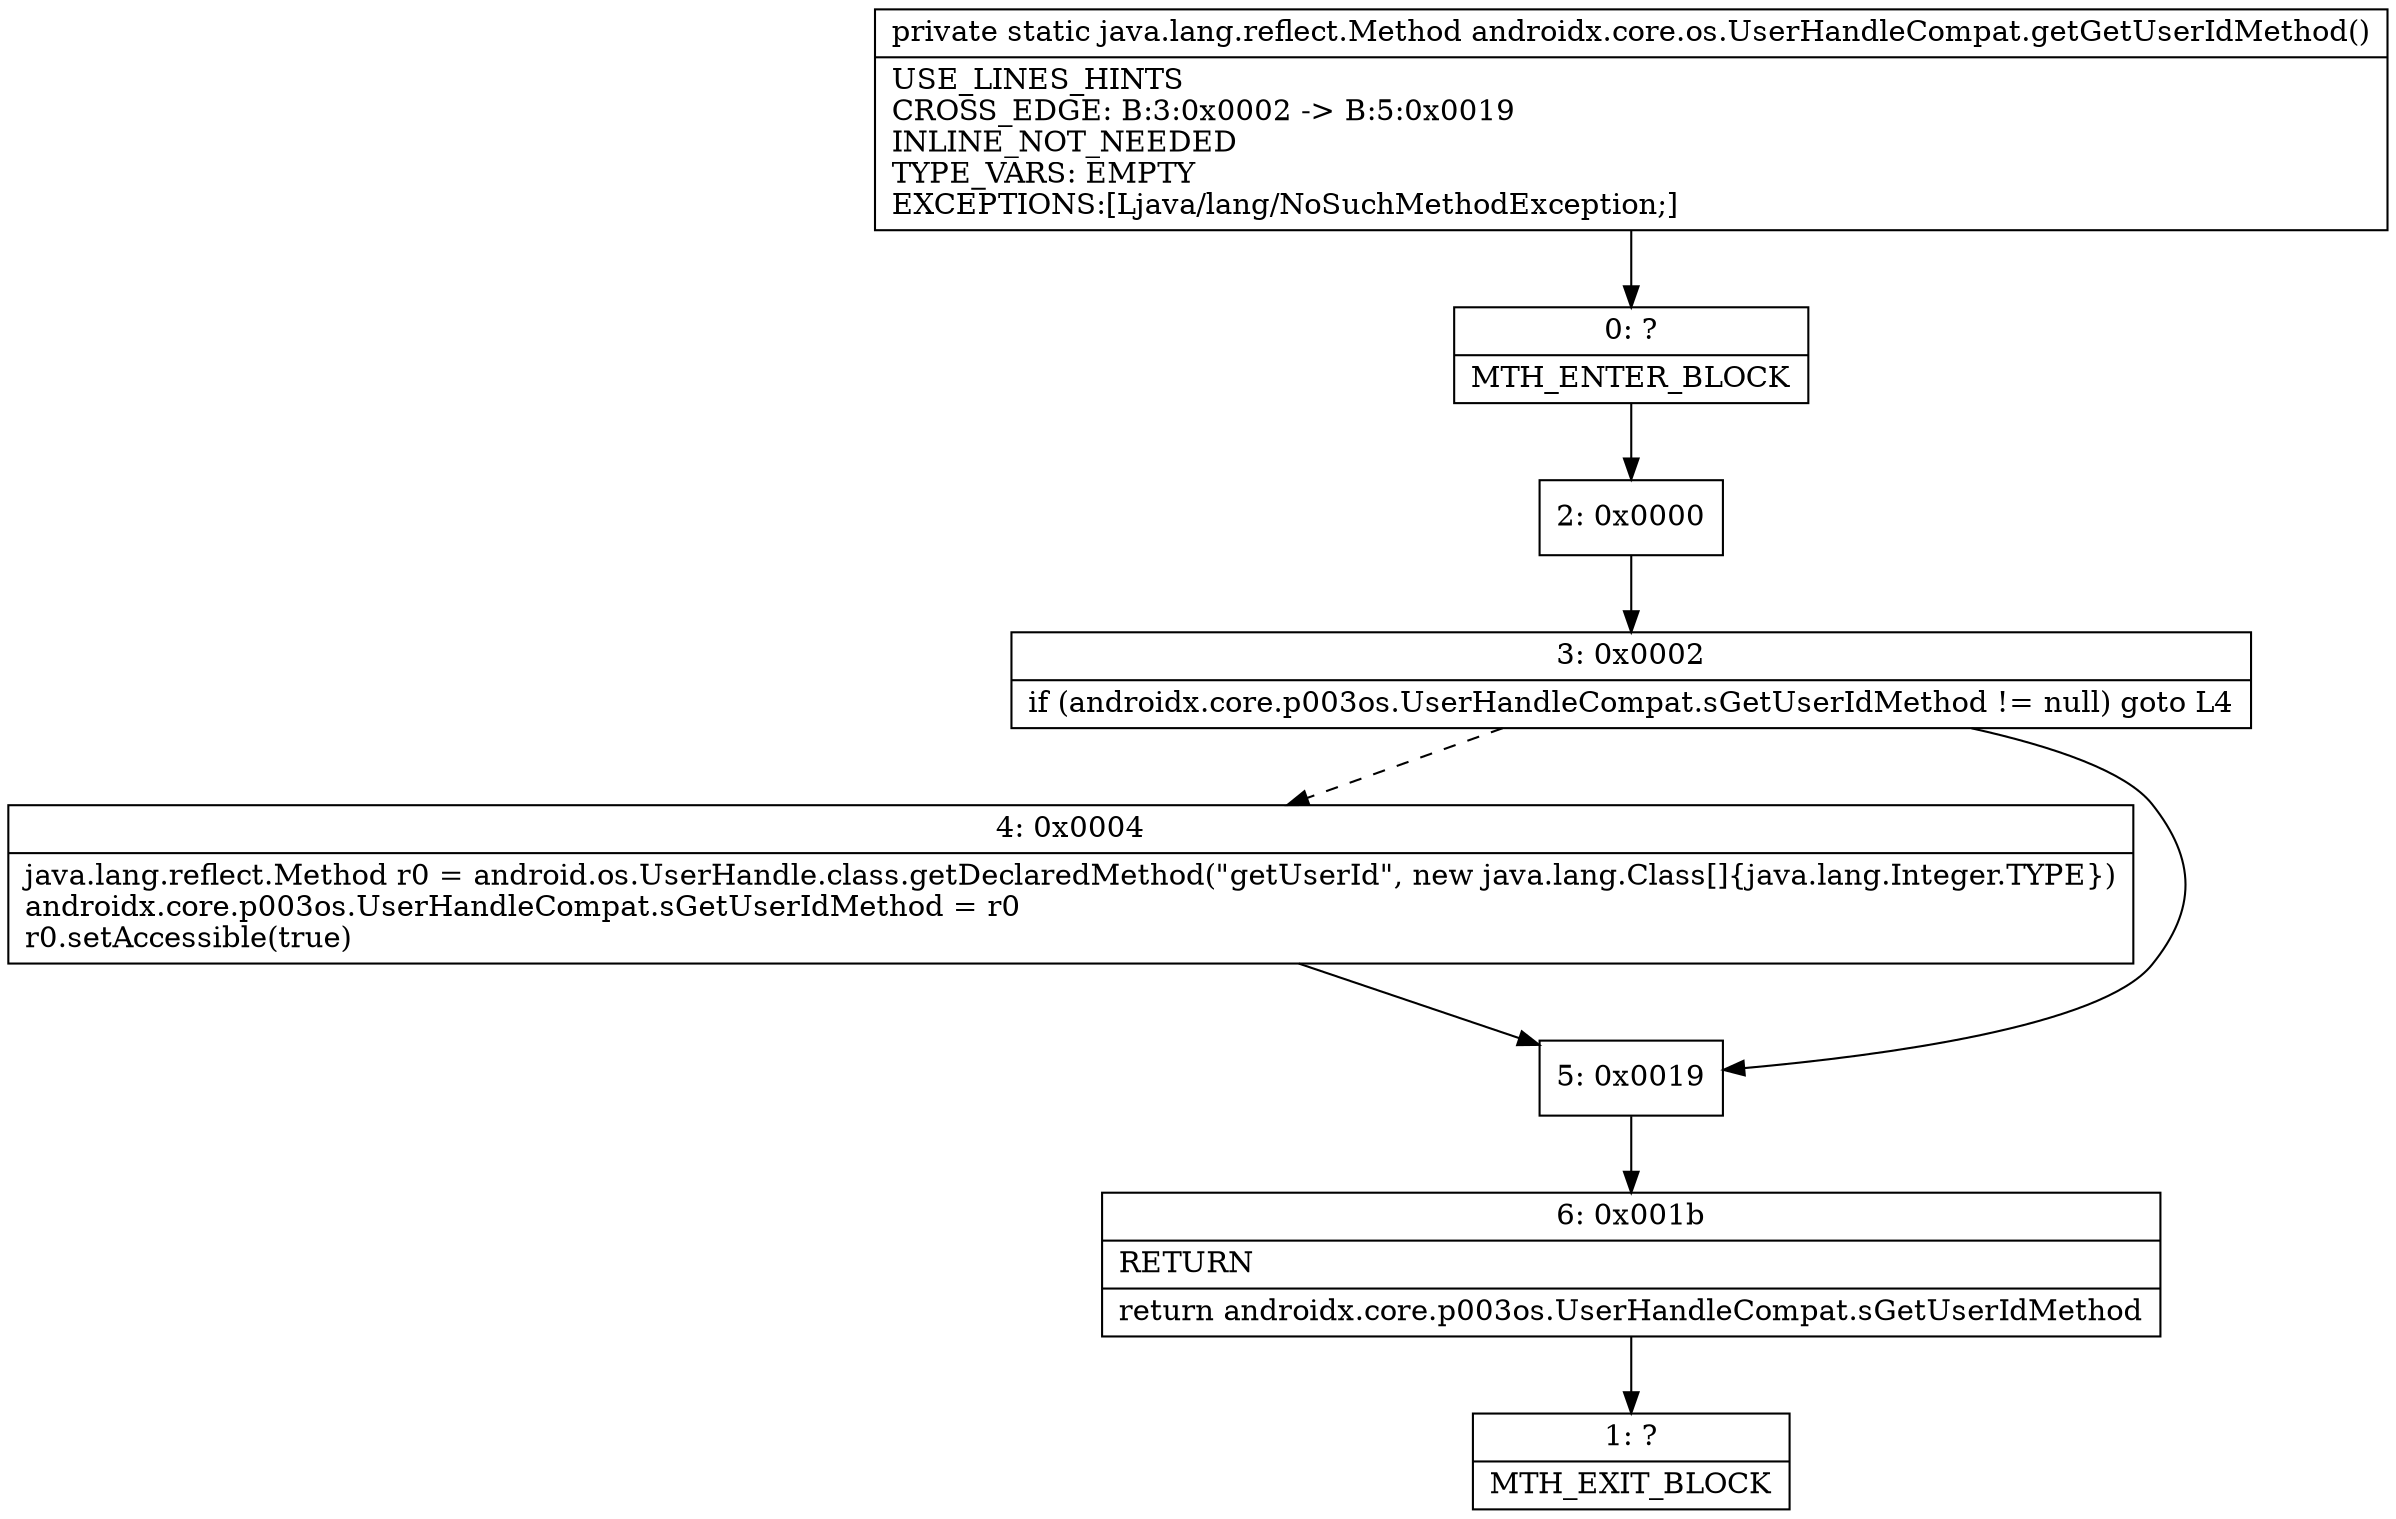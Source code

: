 digraph "CFG forandroidx.core.os.UserHandleCompat.getGetUserIdMethod()Ljava\/lang\/reflect\/Method;" {
Node_0 [shape=record,label="{0\:\ ?|MTH_ENTER_BLOCK\l}"];
Node_2 [shape=record,label="{2\:\ 0x0000}"];
Node_3 [shape=record,label="{3\:\ 0x0002|if (androidx.core.p003os.UserHandleCompat.sGetUserIdMethod != null) goto L4\l}"];
Node_4 [shape=record,label="{4\:\ 0x0004|java.lang.reflect.Method r0 = android.os.UserHandle.class.getDeclaredMethod(\"getUserId\", new java.lang.Class[]\{java.lang.Integer.TYPE\})\landroidx.core.p003os.UserHandleCompat.sGetUserIdMethod = r0\lr0.setAccessible(true)\l}"];
Node_5 [shape=record,label="{5\:\ 0x0019}"];
Node_6 [shape=record,label="{6\:\ 0x001b|RETURN\l|return androidx.core.p003os.UserHandleCompat.sGetUserIdMethod\l}"];
Node_1 [shape=record,label="{1\:\ ?|MTH_EXIT_BLOCK\l}"];
MethodNode[shape=record,label="{private static java.lang.reflect.Method androidx.core.os.UserHandleCompat.getGetUserIdMethod()  | USE_LINES_HINTS\lCROSS_EDGE: B:3:0x0002 \-\> B:5:0x0019\lINLINE_NOT_NEEDED\lTYPE_VARS: EMPTY\lEXCEPTIONS:[Ljava\/lang\/NoSuchMethodException;]\l}"];
MethodNode -> Node_0;Node_0 -> Node_2;
Node_2 -> Node_3;
Node_3 -> Node_4[style=dashed];
Node_3 -> Node_5;
Node_4 -> Node_5;
Node_5 -> Node_6;
Node_6 -> Node_1;
}

